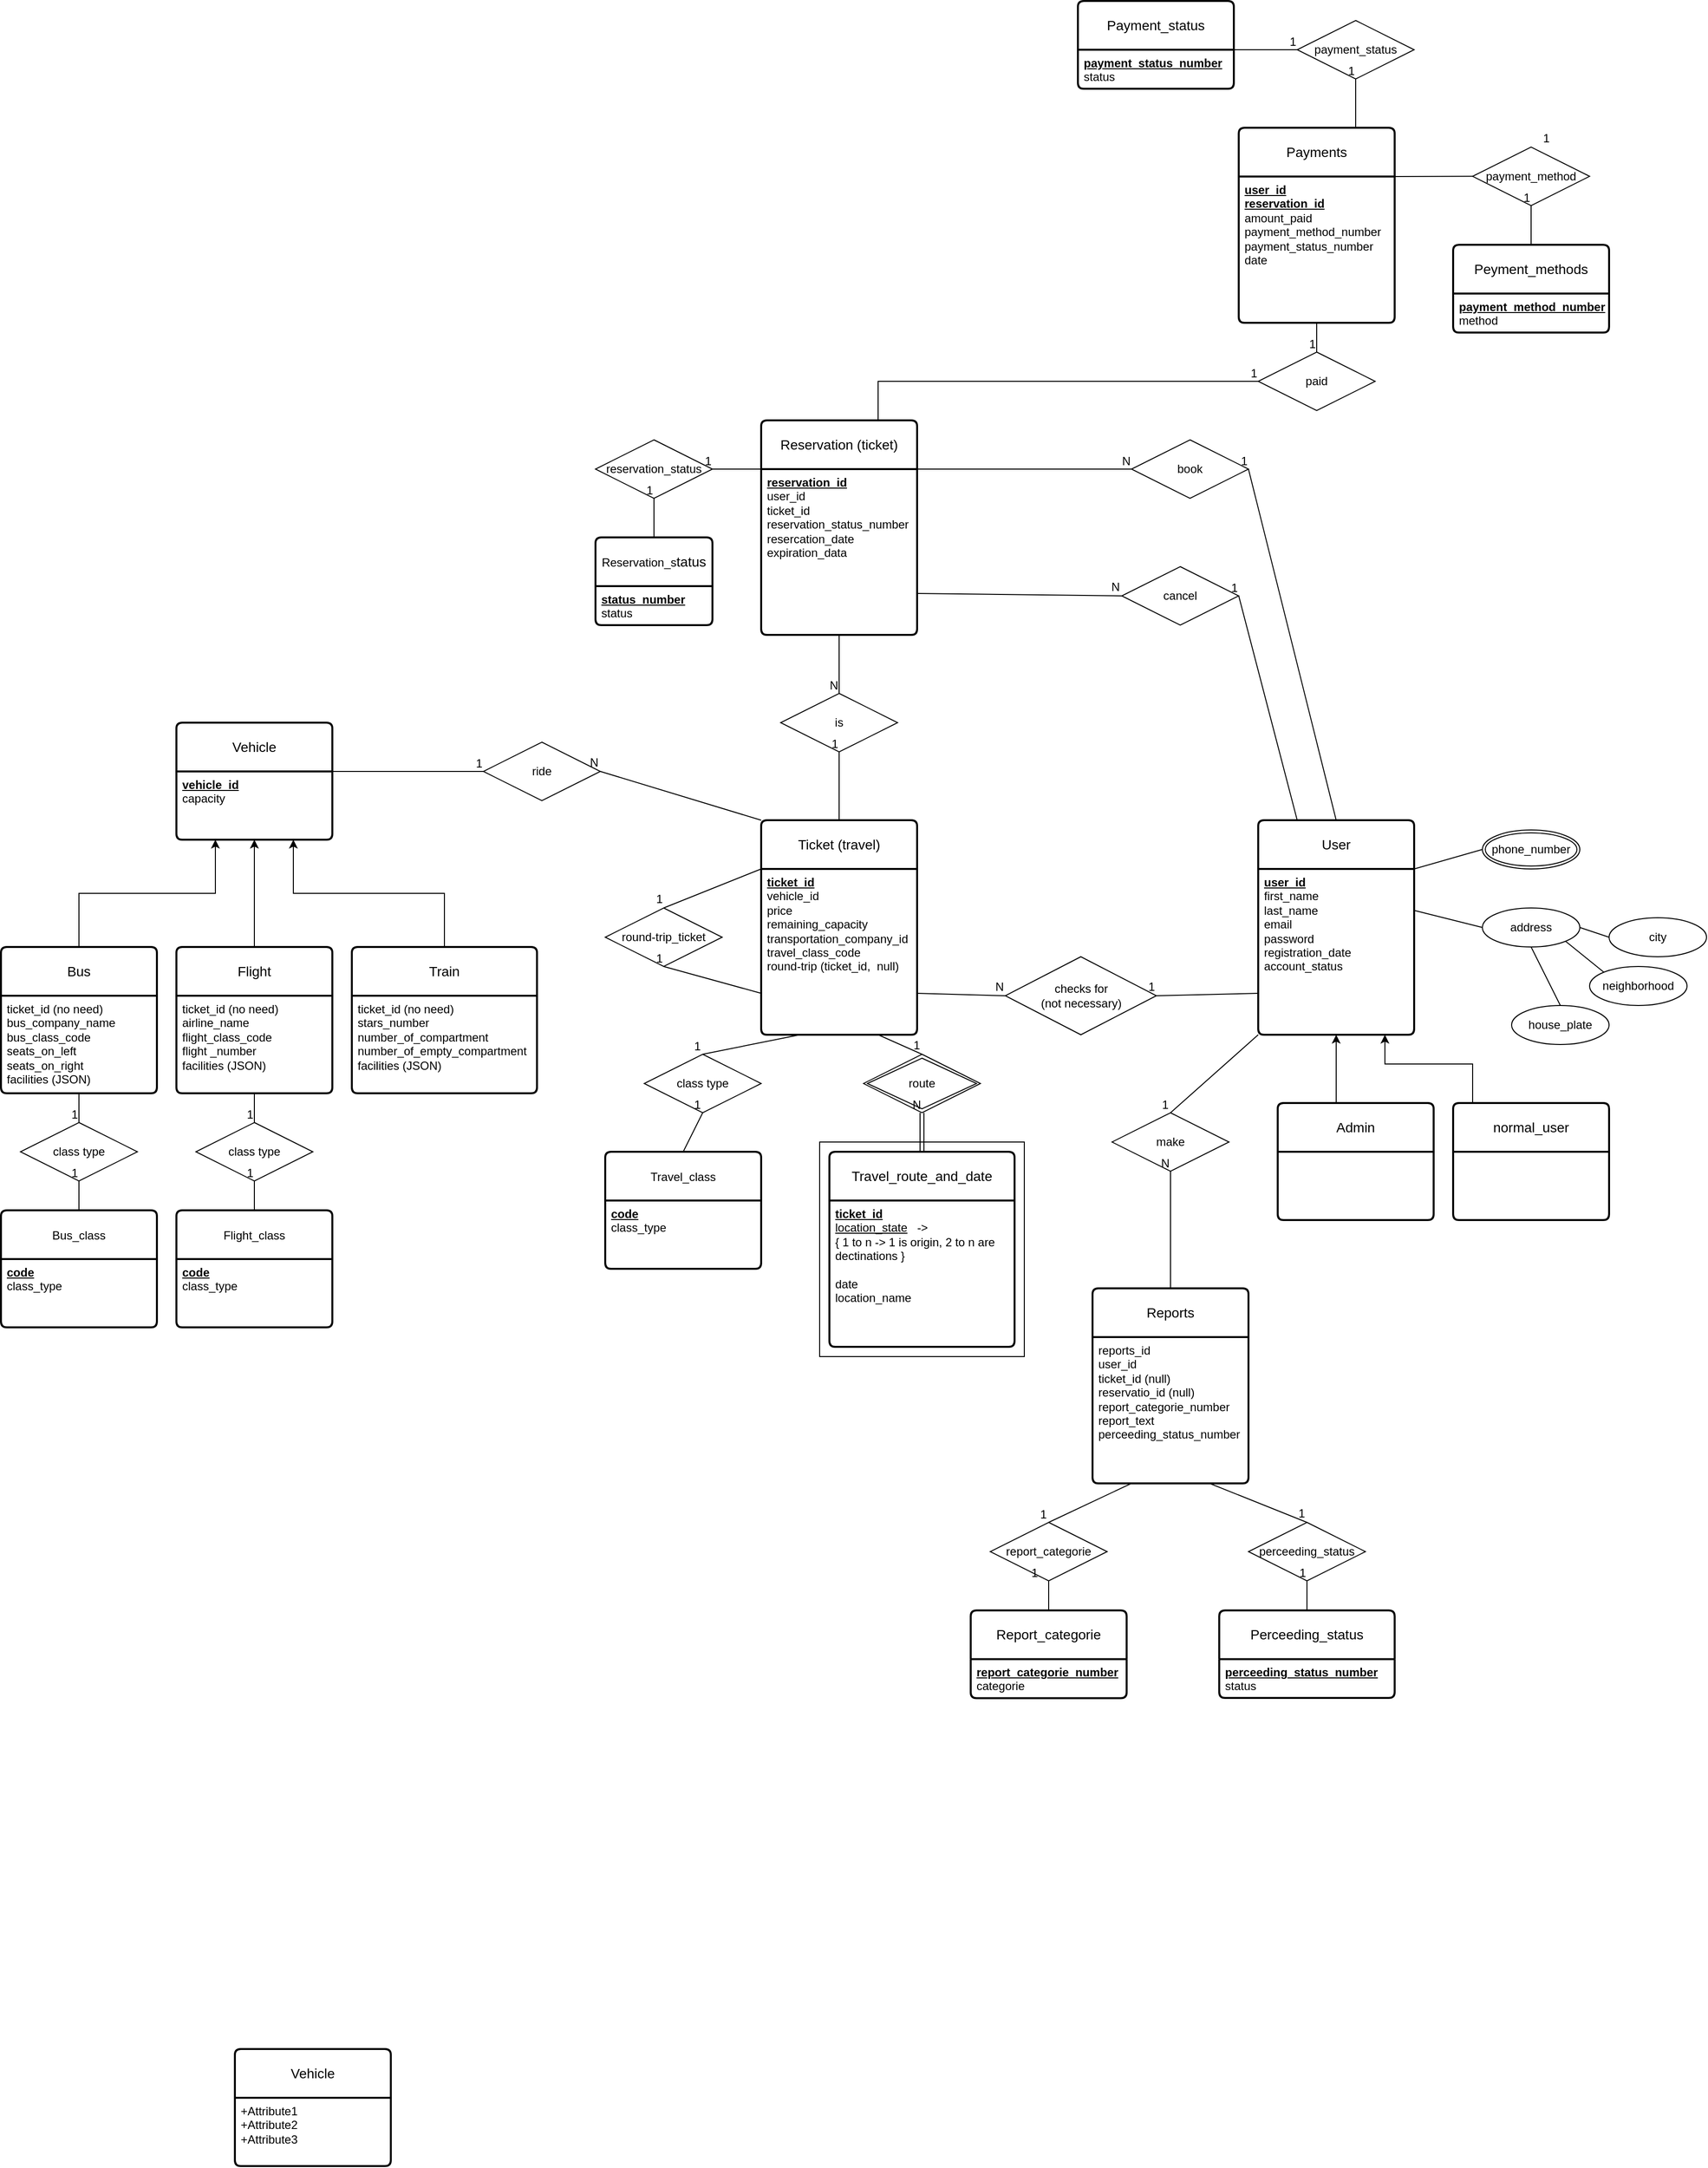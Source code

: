 <mxfile version="26.0.16">
  <diagram name="Page-1" id="peyEibmuPBrEOqCLHU_J">
    <mxGraphModel dx="1945" dy="2955" grid="1" gridSize="10" guides="1" tooltips="1" connect="1" arrows="1" fold="1" page="1" pageScale="1" pageWidth="850" pageHeight="1100" math="0" shadow="0">
      <root>
        <mxCell id="0" />
        <mxCell id="1" parent="0" />
        <mxCell id="Ko-V__wU-UTkMVfYC2i_-33" value="" style="rounded=0;whiteSpace=wrap;html=1;" parent="1" vertex="1">
          <mxGeometry x="770" y="-310" width="210" height="220" as="geometry" />
        </mxCell>
        <mxCell id="Ko-V__wU-UTkMVfYC2i_-1" value="User" style="swimlane;childLayout=stackLayout;horizontal=1;startSize=50;horizontalStack=0;rounded=1;fontSize=14;fontStyle=0;strokeWidth=2;resizeParent=0;resizeLast=1;shadow=0;dashed=0;align=center;arcSize=4;whiteSpace=wrap;html=1;" parent="1" vertex="1">
          <mxGeometry x="1220" y="-640" width="160" height="220" as="geometry" />
        </mxCell>
        <mxCell id="Ko-V__wU-UTkMVfYC2i_-2" value="&lt;u&gt;&lt;b&gt;user_id&lt;/b&gt;&lt;/u&gt;&lt;div&gt;first_name&amp;nbsp;&lt;/div&gt;&lt;div&gt;last_name&amp;nbsp;&lt;/div&gt;&lt;div&gt;email&lt;/div&gt;&lt;div&gt;password&lt;/div&gt;&lt;div&gt;registration_date&lt;/div&gt;&lt;div&gt;account_status&lt;/div&gt;" style="align=left;strokeColor=none;fillColor=none;spacingLeft=4;spacingRight=4;fontSize=12;verticalAlign=top;resizable=0;rotatable=0;part=1;html=1;whiteSpace=wrap;" parent="Ko-V__wU-UTkMVfYC2i_-1" vertex="1">
          <mxGeometry y="50" width="160" height="170" as="geometry" />
        </mxCell>
        <mxCell id="Ko-V__wU-UTkMVfYC2i_-3" value="Ticket (travel)" style="swimlane;childLayout=stackLayout;horizontal=1;startSize=50;horizontalStack=0;rounded=1;fontSize=14;fontStyle=0;strokeWidth=2;resizeParent=0;resizeLast=1;shadow=0;dashed=0;align=center;arcSize=4;whiteSpace=wrap;html=1;" parent="1" vertex="1">
          <mxGeometry x="710" y="-640" width="160" height="220" as="geometry" />
        </mxCell>
        <mxCell id="Ko-V__wU-UTkMVfYC2i_-4" value="&lt;b&gt;&lt;u&gt;ticket_id&lt;/u&gt;&lt;/b&gt;&lt;div&gt;vehicle_id&lt;/div&gt;&lt;div&gt;price&lt;/div&gt;&lt;div&gt;remaining_capacity&lt;/div&gt;&lt;div&gt;transportation_company_id&lt;/div&gt;&lt;div&gt;travel_class_code&lt;/div&gt;&lt;div&gt;round-trip (ticket_id,&amp;nbsp; null)&lt;/div&gt;" style="align=left;strokeColor=none;fillColor=none;spacingLeft=4;spacingRight=4;fontSize=12;verticalAlign=top;resizable=0;rotatable=0;part=1;html=1;whiteSpace=wrap;" parent="Ko-V__wU-UTkMVfYC2i_-3" vertex="1">
          <mxGeometry y="50" width="160" height="170" as="geometry" />
        </mxCell>
        <mxCell id="Ko-V__wU-UTkMVfYC2i_-5" value="Travel_route_and_date" style="swimlane;childLayout=stackLayout;horizontal=1;startSize=50;horizontalStack=0;rounded=1;fontSize=14;fontStyle=0;strokeWidth=2;resizeParent=0;resizeLast=1;shadow=0;dashed=0;align=center;arcSize=4;whiteSpace=wrap;html=1;" parent="1" vertex="1">
          <mxGeometry x="780" y="-300" width="190" height="200" as="geometry" />
        </mxCell>
        <mxCell id="Ko-V__wU-UTkMVfYC2i_-6" value="&lt;div&gt;&lt;b&gt;&lt;u&gt;ticket_id&lt;/u&gt;&lt;/b&gt;&lt;/div&gt;&lt;div&gt;&lt;u style=&quot;&quot;&gt;location_state&lt;/u&gt;&amp;nbsp; &amp;nbsp;-&amp;gt;&lt;/div&gt;&lt;div&gt;{ 1 to n -&amp;gt; 1 is origin, 2 to n are dectinations }&lt;/div&gt;&lt;div&gt;&lt;br&gt;&lt;/div&gt;&lt;div&gt;date&lt;/div&gt;location_name" style="align=left;strokeColor=none;fillColor=none;spacingLeft=4;spacingRight=4;fontSize=12;verticalAlign=top;resizable=0;rotatable=0;part=1;html=1;whiteSpace=wrap;" parent="Ko-V__wU-UTkMVfYC2i_-5" vertex="1">
          <mxGeometry y="50" width="190" height="150" as="geometry" />
        </mxCell>
        <mxCell id="Ko-V__wU-UTkMVfYC2i_-9" value="&lt;span style=&quot;font-size: 12px; text-align: left;&quot;&gt;Travel_class&lt;/span&gt;" style="swimlane;childLayout=stackLayout;horizontal=1;startSize=50;horizontalStack=0;rounded=1;fontSize=14;fontStyle=0;strokeWidth=2;resizeParent=0;resizeLast=1;shadow=0;dashed=0;align=center;arcSize=4;whiteSpace=wrap;html=1;" parent="1" vertex="1">
          <mxGeometry x="550" y="-300" width="160" height="120" as="geometry" />
        </mxCell>
        <mxCell id="Ko-V__wU-UTkMVfYC2i_-10" value="&lt;b&gt;&lt;u&gt;code&lt;/u&gt;&lt;/b&gt;&lt;div&gt;class_type&lt;/div&gt;" style="align=left;strokeColor=none;fillColor=none;spacingLeft=4;spacingRight=4;fontSize=12;verticalAlign=top;resizable=0;rotatable=0;part=1;html=1;whiteSpace=wrap;" parent="Ko-V__wU-UTkMVfYC2i_-9" vertex="1">
          <mxGeometry y="50" width="160" height="70" as="geometry" />
        </mxCell>
        <mxCell id="Ko-V__wU-UTkMVfYC2i_-11" value="route" style="shape=rhombus;double=1;perimeter=rhombusPerimeter;whiteSpace=wrap;html=1;align=center;" parent="1" vertex="1">
          <mxGeometry x="815" y="-400" width="120" height="60" as="geometry" />
        </mxCell>
        <mxCell id="Ko-V__wU-UTkMVfYC2i_-16" value="round-trip_ticket" style="shape=rhombus;perimeter=rhombusPerimeter;whiteSpace=wrap;html=1;align=center;" parent="1" vertex="1">
          <mxGeometry x="550" y="-550" width="120" height="60" as="geometry" />
        </mxCell>
        <mxCell id="Ko-V__wU-UTkMVfYC2i_-17" value="" style="endArrow=none;html=1;rounded=0;entryX=0.5;entryY=1;entryDx=0;entryDy=0;exitX=0;exitY=0.75;exitDx=0;exitDy=0;" parent="1" edge="1" target="Ko-V__wU-UTkMVfYC2i_-16" source="Ko-V__wU-UTkMVfYC2i_-4">
          <mxGeometry relative="1" as="geometry">
            <mxPoint x="680" y="-440" as="sourcePoint" />
            <mxPoint x="609" y="-460" as="targetPoint" />
          </mxGeometry>
        </mxCell>
        <mxCell id="Ko-V__wU-UTkMVfYC2i_-18" value="1" style="resizable=0;html=1;whiteSpace=wrap;align=right;verticalAlign=bottom;" parent="Ko-V__wU-UTkMVfYC2i_-17" connectable="0" vertex="1">
          <mxGeometry x="1" relative="1" as="geometry" />
        </mxCell>
        <mxCell id="Ko-V__wU-UTkMVfYC2i_-19" value="" style="endArrow=none;html=1;rounded=0;entryX=0.5;entryY=0;entryDx=0;entryDy=0;exitX=0;exitY=0;exitDx=0;exitDy=0;" parent="1" source="Ko-V__wU-UTkMVfYC2i_-4" target="Ko-V__wU-UTkMVfYC2i_-16" edge="1">
          <mxGeometry relative="1" as="geometry">
            <mxPoint x="690" y="-550" as="sourcePoint" />
            <mxPoint x="890" y="-350" as="targetPoint" />
          </mxGeometry>
        </mxCell>
        <mxCell id="Ko-V__wU-UTkMVfYC2i_-20" value="1" style="resizable=0;html=1;whiteSpace=wrap;align=right;verticalAlign=bottom;" parent="Ko-V__wU-UTkMVfYC2i_-19" connectable="0" vertex="1">
          <mxGeometry x="1" relative="1" as="geometry" />
        </mxCell>
        <mxCell id="Ko-V__wU-UTkMVfYC2i_-21" value="class type" style="shape=rhombus;perimeter=rhombusPerimeter;whiteSpace=wrap;html=1;align=center;" parent="1" vertex="1">
          <mxGeometry x="590" y="-400" width="120" height="60" as="geometry" />
        </mxCell>
        <mxCell id="Ko-V__wU-UTkMVfYC2i_-22" value="" style="endArrow=none;html=1;rounded=0;entryX=0.5;entryY=0;entryDx=0;entryDy=0;exitX=0.25;exitY=1;exitDx=0;exitDy=0;" parent="1" source="Ko-V__wU-UTkMVfYC2i_-4" target="Ko-V__wU-UTkMVfYC2i_-21" edge="1">
          <mxGeometry relative="1" as="geometry">
            <mxPoint x="730" y="-350" as="sourcePoint" />
            <mxPoint x="890" y="-350" as="targetPoint" />
          </mxGeometry>
        </mxCell>
        <mxCell id="Ko-V__wU-UTkMVfYC2i_-23" value="1" style="resizable=0;html=1;whiteSpace=wrap;align=right;verticalAlign=bottom;" parent="Ko-V__wU-UTkMVfYC2i_-22" connectable="0" vertex="1">
          <mxGeometry x="1" relative="1" as="geometry" />
        </mxCell>
        <mxCell id="Ko-V__wU-UTkMVfYC2i_-24" value="" style="endArrow=none;html=1;rounded=0;exitX=0.5;exitY=0;exitDx=0;exitDy=0;entryX=0.5;entryY=1;entryDx=0;entryDy=0;" parent="1" source="Ko-V__wU-UTkMVfYC2i_-9" target="Ko-V__wU-UTkMVfYC2i_-21" edge="1">
          <mxGeometry relative="1" as="geometry">
            <mxPoint x="730" y="-350" as="sourcePoint" />
            <mxPoint x="890" y="-350" as="targetPoint" />
          </mxGeometry>
        </mxCell>
        <mxCell id="Ko-V__wU-UTkMVfYC2i_-25" value="1" style="resizable=0;html=1;whiteSpace=wrap;align=right;verticalAlign=bottom;" parent="Ko-V__wU-UTkMVfYC2i_-24" connectable="0" vertex="1">
          <mxGeometry x="1" relative="1" as="geometry" />
        </mxCell>
        <mxCell id="Ko-V__wU-UTkMVfYC2i_-26" value="" style="endArrow=none;html=1;rounded=0;entryX=0.5;entryY=0;entryDx=0;entryDy=0;exitX=0.75;exitY=1;exitDx=0;exitDy=0;" parent="1" source="Ko-V__wU-UTkMVfYC2i_-4" target="Ko-V__wU-UTkMVfYC2i_-11" edge="1">
          <mxGeometry relative="1" as="geometry">
            <mxPoint x="730" y="-350" as="sourcePoint" />
            <mxPoint x="890" y="-350" as="targetPoint" />
          </mxGeometry>
        </mxCell>
        <mxCell id="Ko-V__wU-UTkMVfYC2i_-27" value="1" style="resizable=0;html=1;whiteSpace=wrap;align=right;verticalAlign=bottom;" parent="Ko-V__wU-UTkMVfYC2i_-26" connectable="0" vertex="1">
          <mxGeometry x="1" relative="1" as="geometry" />
        </mxCell>
        <mxCell id="Ko-V__wU-UTkMVfYC2i_-30" value="" style="shape=link;html=1;rounded=0;exitX=0.5;exitY=0;exitDx=0;exitDy=0;entryX=0.5;entryY=1;entryDx=0;entryDy=0;" parent="1" source="Ko-V__wU-UTkMVfYC2i_-5" target="Ko-V__wU-UTkMVfYC2i_-11" edge="1">
          <mxGeometry relative="1" as="geometry">
            <mxPoint x="950" y="-350" as="sourcePoint" />
            <mxPoint x="1110" y="-350" as="targetPoint" />
          </mxGeometry>
        </mxCell>
        <mxCell id="Ko-V__wU-UTkMVfYC2i_-31" value="N" style="resizable=0;html=1;whiteSpace=wrap;align=right;verticalAlign=bottom;" parent="Ko-V__wU-UTkMVfYC2i_-30" connectable="0" vertex="1">
          <mxGeometry x="1" relative="1" as="geometry" />
        </mxCell>
        <mxCell id="Ko-V__wU-UTkMVfYC2i_-35" value="Reservation (ticket)" style="swimlane;childLayout=stackLayout;horizontal=1;startSize=50;horizontalStack=0;rounded=1;fontSize=14;fontStyle=0;strokeWidth=2;resizeParent=0;resizeLast=1;shadow=0;dashed=0;align=center;arcSize=4;whiteSpace=wrap;html=1;" parent="1" vertex="1">
          <mxGeometry x="710" y="-1050" width="160" height="220" as="geometry" />
        </mxCell>
        <mxCell id="Ko-V__wU-UTkMVfYC2i_-36" value="&lt;div&gt;&lt;u&gt;&lt;b&gt;reservation_id&lt;/b&gt;&lt;/u&gt;&lt;/div&gt;user_id&lt;div&gt;ticket_id&lt;/div&gt;&lt;div&gt;reservation_status_number&lt;/div&gt;&lt;div&gt;resercation_date&lt;/div&gt;&lt;div&gt;expiration_data&lt;/div&gt;" style="align=left;strokeColor=none;fillColor=none;spacingLeft=4;spacingRight=4;fontSize=12;verticalAlign=top;resizable=0;rotatable=0;part=1;html=1;whiteSpace=wrap;" parent="Ko-V__wU-UTkMVfYC2i_-35" vertex="1">
          <mxGeometry y="50" width="160" height="170" as="geometry" />
        </mxCell>
        <mxCell id="Ko-V__wU-UTkMVfYC2i_-37" value="reservation_status" style="shape=rhombus;perimeter=rhombusPerimeter;whiteSpace=wrap;html=1;align=center;" parent="1" vertex="1">
          <mxGeometry x="540" y="-1030.0" width="120" height="60" as="geometry" />
        </mxCell>
        <mxCell id="Ko-V__wU-UTkMVfYC2i_-38" value="&lt;span style=&quot;font-size: 12px;&quot;&gt;Reservation_s&lt;/span&gt;tatus" style="swimlane;childLayout=stackLayout;horizontal=1;startSize=50;horizontalStack=0;rounded=1;fontSize=14;fontStyle=0;strokeWidth=2;resizeParent=0;resizeLast=1;shadow=0;dashed=0;align=center;arcSize=4;whiteSpace=wrap;html=1;" parent="1" vertex="1">
          <mxGeometry x="540" y="-930" width="120" height="90" as="geometry" />
        </mxCell>
        <mxCell id="Ko-V__wU-UTkMVfYC2i_-39" value="&lt;b&gt;&lt;u&gt;status_number&lt;/u&gt;&lt;/b&gt;&lt;div&gt;status&lt;/div&gt;" style="align=left;strokeColor=none;fillColor=none;spacingLeft=4;spacingRight=4;fontSize=12;verticalAlign=top;resizable=0;rotatable=0;part=1;html=1;whiteSpace=wrap;" parent="Ko-V__wU-UTkMVfYC2i_-38" vertex="1">
          <mxGeometry y="50" width="120" height="40" as="geometry" />
        </mxCell>
        <mxCell id="Ko-V__wU-UTkMVfYC2i_-40" value="" style="endArrow=none;html=1;rounded=0;exitX=0.5;exitY=0;exitDx=0;exitDy=0;entryX=0.5;entryY=1;entryDx=0;entryDy=0;" parent="1" source="Ko-V__wU-UTkMVfYC2i_-38" target="Ko-V__wU-UTkMVfYC2i_-37" edge="1">
          <mxGeometry relative="1" as="geometry">
            <mxPoint x="560" y="-951.18" as="sourcePoint" />
            <mxPoint x="720" y="-951.18" as="targetPoint" />
          </mxGeometry>
        </mxCell>
        <mxCell id="Ko-V__wU-UTkMVfYC2i_-41" value="1" style="resizable=0;html=1;whiteSpace=wrap;align=right;verticalAlign=bottom;" parent="Ko-V__wU-UTkMVfYC2i_-40" connectable="0" vertex="1">
          <mxGeometry x="1" relative="1" as="geometry" />
        </mxCell>
        <mxCell id="Ko-V__wU-UTkMVfYC2i_-44" value="" style="endArrow=none;html=1;rounded=0;entryX=1;entryY=0.5;entryDx=0;entryDy=0;exitX=0;exitY=0;exitDx=0;exitDy=0;" parent="1" source="Ko-V__wU-UTkMVfYC2i_-36" target="Ko-V__wU-UTkMVfYC2i_-37" edge="1">
          <mxGeometry relative="1" as="geometry">
            <mxPoint x="680" y="-980" as="sourcePoint" />
            <mxPoint x="670" y="-960" as="targetPoint" />
          </mxGeometry>
        </mxCell>
        <mxCell id="Ko-V__wU-UTkMVfYC2i_-45" value="1" style="resizable=0;html=1;whiteSpace=wrap;align=right;verticalAlign=bottom;" parent="Ko-V__wU-UTkMVfYC2i_-44" connectable="0" vertex="1">
          <mxGeometry x="1" relative="1" as="geometry" />
        </mxCell>
        <mxCell id="Ko-V__wU-UTkMVfYC2i_-46" value="Payments" style="swimlane;childLayout=stackLayout;horizontal=1;startSize=50;horizontalStack=0;rounded=1;fontSize=14;fontStyle=0;strokeWidth=2;resizeParent=0;resizeLast=1;shadow=0;dashed=0;align=center;arcSize=4;whiteSpace=wrap;html=1;" parent="1" vertex="1">
          <mxGeometry x="1200" y="-1350" width="160" height="200" as="geometry" />
        </mxCell>
        <mxCell id="Ko-V__wU-UTkMVfYC2i_-47" value="&lt;b&gt;&lt;u&gt;user_id&lt;/u&gt;&lt;/b&gt;&lt;div&gt;&lt;b&gt;&lt;u&gt;reservation_id&lt;/u&gt;&lt;/b&gt;&lt;/div&gt;&lt;div&gt;amount_paid&lt;/div&gt;&lt;div&gt;payment_method_number&lt;/div&gt;&lt;div&gt;payment_status_number&lt;/div&gt;&lt;div&gt;date&lt;/div&gt;" style="align=left;strokeColor=none;fillColor=none;spacingLeft=4;spacingRight=4;fontSize=12;verticalAlign=top;resizable=0;rotatable=0;part=1;html=1;whiteSpace=wrap;" parent="Ko-V__wU-UTkMVfYC2i_-46" vertex="1">
          <mxGeometry y="50" width="160" height="150" as="geometry" />
        </mxCell>
        <mxCell id="Ko-V__wU-UTkMVfYC2i_-50" value="payment_method" style="shape=rhombus;perimeter=rhombusPerimeter;whiteSpace=wrap;html=1;align=center;" parent="1" vertex="1">
          <mxGeometry x="1440" y="-1330.22" width="120" height="60" as="geometry" />
        </mxCell>
        <mxCell id="Ko-V__wU-UTkMVfYC2i_-51" value="Peyment_methods" style="swimlane;childLayout=stackLayout;horizontal=1;startSize=50;horizontalStack=0;rounded=1;fontSize=14;fontStyle=0;strokeWidth=2;resizeParent=0;resizeLast=1;shadow=0;dashed=0;align=center;arcSize=4;whiteSpace=wrap;html=1;" parent="1" vertex="1">
          <mxGeometry x="1420" y="-1230" width="160" height="90" as="geometry" />
        </mxCell>
        <mxCell id="Ko-V__wU-UTkMVfYC2i_-52" value="&lt;div&gt;&lt;b&gt;&lt;u&gt;payment_method_number&lt;/u&gt;&lt;/b&gt;&lt;/div&gt;&lt;div&gt;method&lt;/div&gt;" style="align=left;strokeColor=none;fillColor=none;spacingLeft=4;spacingRight=4;fontSize=12;verticalAlign=top;resizable=0;rotatable=0;part=1;html=1;whiteSpace=wrap;" parent="Ko-V__wU-UTkMVfYC2i_-51" vertex="1">
          <mxGeometry y="50" width="160" height="40" as="geometry" />
        </mxCell>
        <mxCell id="Ko-V__wU-UTkMVfYC2i_-53" value="" style="endArrow=none;html=1;rounded=0;exitX=0.5;exitY=0;exitDx=0;exitDy=0;entryX=0.5;entryY=1;entryDx=0;entryDy=0;" parent="1" source="Ko-V__wU-UTkMVfYC2i_-51" target="Ko-V__wU-UTkMVfYC2i_-50" edge="1">
          <mxGeometry relative="1" as="geometry">
            <mxPoint x="1480" y="-1251.18" as="sourcePoint" />
            <mxPoint x="1640" y="-1251.18" as="targetPoint" />
          </mxGeometry>
        </mxCell>
        <mxCell id="Ko-V__wU-UTkMVfYC2i_-54" value="1" style="resizable=0;html=1;whiteSpace=wrap;align=right;verticalAlign=bottom;" parent="Ko-V__wU-UTkMVfYC2i_-53" connectable="0" vertex="1">
          <mxGeometry x="1" relative="1" as="geometry" />
        </mxCell>
        <mxCell id="Ko-V__wU-UTkMVfYC2i_-55" value="1" style="resizable=0;html=1;whiteSpace=wrap;align=right;verticalAlign=bottom;" parent="1" connectable="0" vertex="1">
          <mxGeometry x="1520.056" y="-1330.224" as="geometry" />
        </mxCell>
        <mxCell id="Ko-V__wU-UTkMVfYC2i_-56" value="" style="endArrow=none;html=1;rounded=0;entryX=0;entryY=0.5;entryDx=0;entryDy=0;exitX=1;exitY=0;exitDx=0;exitDy=0;" parent="1" source="Ko-V__wU-UTkMVfYC2i_-47" target="Ko-V__wU-UTkMVfYC2i_-50" edge="1">
          <mxGeometry relative="1" as="geometry">
            <mxPoint x="860" y="-1100" as="sourcePoint" />
            <mxPoint x="1020" y="-1100" as="targetPoint" />
          </mxGeometry>
        </mxCell>
        <mxCell id="Ko-V__wU-UTkMVfYC2i_-66" value="payment_status" style="shape=rhombus;perimeter=rhombusPerimeter;whiteSpace=wrap;html=1;align=center;" parent="1" vertex="1">
          <mxGeometry x="1260" y="-1460" width="120" height="60" as="geometry" />
        </mxCell>
        <mxCell id="Ko-V__wU-UTkMVfYC2i_-67" value="Payment_status" style="swimlane;childLayout=stackLayout;horizontal=1;startSize=50;horizontalStack=0;rounded=1;fontSize=14;fontStyle=0;strokeWidth=2;resizeParent=0;resizeLast=1;shadow=0;dashed=0;align=center;arcSize=4;whiteSpace=wrap;html=1;" parent="1" vertex="1">
          <mxGeometry x="1035" y="-1480" width="160" height="90" as="geometry" />
        </mxCell>
        <mxCell id="Ko-V__wU-UTkMVfYC2i_-68" value="&lt;div&gt;&lt;b&gt;&lt;u&gt;payment_status_number&lt;/u&gt;&lt;/b&gt;&lt;/div&gt;&lt;div&gt;status&lt;/div&gt;" style="align=left;strokeColor=none;fillColor=none;spacingLeft=4;spacingRight=4;fontSize=12;verticalAlign=top;resizable=0;rotatable=0;part=1;html=1;whiteSpace=wrap;" parent="Ko-V__wU-UTkMVfYC2i_-67" vertex="1">
          <mxGeometry y="50" width="160" height="40" as="geometry" />
        </mxCell>
        <mxCell id="Ko-V__wU-UTkMVfYC2i_-69" value="" style="endArrow=none;html=1;rounded=0;exitX=1;exitY=0;exitDx=0;exitDy=0;entryX=0;entryY=0.5;entryDx=0;entryDy=0;" parent="1" source="Ko-V__wU-UTkMVfYC2i_-68" target="Ko-V__wU-UTkMVfYC2i_-66" edge="1">
          <mxGeometry relative="1" as="geometry">
            <mxPoint x="1230" y="-1370.96" as="sourcePoint" />
            <mxPoint x="1390" y="-1370.96" as="targetPoint" />
          </mxGeometry>
        </mxCell>
        <mxCell id="Ko-V__wU-UTkMVfYC2i_-70" value="1" style="resizable=0;html=1;whiteSpace=wrap;align=right;verticalAlign=bottom;" parent="Ko-V__wU-UTkMVfYC2i_-69" connectable="0" vertex="1">
          <mxGeometry x="1" relative="1" as="geometry" />
        </mxCell>
        <mxCell id="Ko-V__wU-UTkMVfYC2i_-72" value="" style="endArrow=none;html=1;rounded=0;entryX=0.5;entryY=1;entryDx=0;entryDy=0;exitX=0.75;exitY=0;exitDx=0;exitDy=0;" parent="1" source="Ko-V__wU-UTkMVfYC2i_-46" target="Ko-V__wU-UTkMVfYC2i_-66" edge="1">
          <mxGeometry relative="1" as="geometry">
            <mxPoint x="1310" y="-1370" as="sourcePoint" />
            <mxPoint x="1020" y="-1100" as="targetPoint" />
          </mxGeometry>
        </mxCell>
        <mxCell id="Ko-V__wU-UTkMVfYC2i_-73" value="1" style="resizable=0;html=1;whiteSpace=wrap;align=right;verticalAlign=bottom;" parent="Ko-V__wU-UTkMVfYC2i_-72" connectable="0" vertex="1">
          <mxGeometry x="1" relative="1" as="geometry" />
        </mxCell>
        <mxCell id="Ko-V__wU-UTkMVfYC2i_-74" value="Reports" style="swimlane;childLayout=stackLayout;horizontal=1;startSize=50;horizontalStack=0;rounded=1;fontSize=14;fontStyle=0;strokeWidth=2;resizeParent=0;resizeLast=1;shadow=0;dashed=0;align=center;arcSize=4;whiteSpace=wrap;html=1;" parent="1" vertex="1">
          <mxGeometry x="1050" y="-160" width="160" height="200" as="geometry" />
        </mxCell>
        <mxCell id="Ko-V__wU-UTkMVfYC2i_-75" value="reports_id&lt;div&gt;user_id&lt;/div&gt;&lt;div&gt;ticket_id (null)&lt;/div&gt;&lt;div&gt;reservatio_id (null)&lt;/div&gt;&lt;div&gt;report_categorie_number&lt;/div&gt;&lt;div&gt;report_text&amp;nbsp;&lt;/div&gt;&lt;div&gt;perceeding_status_number&lt;/div&gt;" style="align=left;strokeColor=none;fillColor=none;spacingLeft=4;spacingRight=4;fontSize=12;verticalAlign=top;resizable=0;rotatable=0;part=1;html=1;whiteSpace=wrap;" parent="Ko-V__wU-UTkMVfYC2i_-74" vertex="1">
          <mxGeometry y="50" width="160" height="150" as="geometry" />
        </mxCell>
        <mxCell id="Ko-V__wU-UTkMVfYC2i_-76" value="report_categorie" style="shape=rhombus;perimeter=rhombusPerimeter;whiteSpace=wrap;html=1;align=center;" parent="1" vertex="1">
          <mxGeometry x="945" y="80" width="120" height="60" as="geometry" />
        </mxCell>
        <mxCell id="Ko-V__wU-UTkMVfYC2i_-77" value="&lt;font&gt;Report_categorie&lt;/font&gt;" style="swimlane;childLayout=stackLayout;horizontal=1;startSize=50;horizontalStack=0;rounded=1;fontSize=14;fontStyle=0;strokeWidth=2;resizeParent=0;resizeLast=1;shadow=0;dashed=0;align=center;arcSize=4;whiteSpace=wrap;html=1;" parent="1" vertex="1">
          <mxGeometry x="925" y="170.24" width="160" height="90" as="geometry" />
        </mxCell>
        <mxCell id="Ko-V__wU-UTkMVfYC2i_-78" value="&lt;div&gt;&lt;b&gt;&lt;u&gt;report_categorie_number&lt;/u&gt;&lt;/b&gt;&lt;/div&gt;&lt;div&gt;categorie&lt;/div&gt;" style="align=left;strokeColor=none;fillColor=none;spacingLeft=4;spacingRight=4;fontSize=12;verticalAlign=top;resizable=0;rotatable=0;part=1;html=1;whiteSpace=wrap;" parent="Ko-V__wU-UTkMVfYC2i_-77" vertex="1">
          <mxGeometry y="50" width="160" height="40" as="geometry" />
        </mxCell>
        <mxCell id="Ko-V__wU-UTkMVfYC2i_-79" value="" style="endArrow=none;html=1;rounded=0;exitX=0.5;exitY=0;exitDx=0;exitDy=0;entryX=0.5;entryY=1;entryDx=0;entryDy=0;" parent="1" source="Ko-V__wU-UTkMVfYC2i_-77" target="Ko-V__wU-UTkMVfYC2i_-76" edge="1">
          <mxGeometry relative="1" as="geometry">
            <mxPoint x="1030" y="159.04" as="sourcePoint" />
            <mxPoint x="1190" y="159.04" as="targetPoint" />
          </mxGeometry>
        </mxCell>
        <mxCell id="Ko-V__wU-UTkMVfYC2i_-80" value="1" style="resizable=0;html=1;whiteSpace=wrap;align=right;verticalAlign=bottom;" parent="Ko-V__wU-UTkMVfYC2i_-79" connectable="0" vertex="1">
          <mxGeometry x="1" relative="1" as="geometry">
            <mxPoint x="-10" as="offset" />
          </mxGeometry>
        </mxCell>
        <mxCell id="Ko-V__wU-UTkMVfYC2i_-82" value="" style="endArrow=none;html=1;rounded=0;entryX=0.5;entryY=0;entryDx=0;entryDy=0;exitX=0.25;exitY=1;exitDx=0;exitDy=0;" parent="1" source="Ko-V__wU-UTkMVfYC2i_-75" target="Ko-V__wU-UTkMVfYC2i_-76" edge="1">
          <mxGeometry relative="1" as="geometry">
            <mxPoint x="1000" y="-40" as="sourcePoint" />
            <mxPoint x="1160" y="-40" as="targetPoint" />
          </mxGeometry>
        </mxCell>
        <mxCell id="Ko-V__wU-UTkMVfYC2i_-83" value="1" style="resizable=0;html=1;whiteSpace=wrap;align=right;verticalAlign=bottom;" parent="Ko-V__wU-UTkMVfYC2i_-82" connectable="0" vertex="1">
          <mxGeometry x="1" relative="1" as="geometry" />
        </mxCell>
        <mxCell id="Ko-V__wU-UTkMVfYC2i_-98" value="&lt;span style=&quot;text-align: left;&quot;&gt;perceeding_status&lt;/span&gt;" style="shape=rhombus;perimeter=rhombusPerimeter;whiteSpace=wrap;html=1;align=center;" parent="1" vertex="1">
          <mxGeometry x="1210" y="80" width="120" height="60" as="geometry" />
        </mxCell>
        <mxCell id="Ko-V__wU-UTkMVfYC2i_-99" value="&lt;span style=&quot;text-align: left;&quot;&gt;&lt;font&gt;Perceeding_status&lt;/font&gt;&lt;/span&gt;" style="swimlane;childLayout=stackLayout;horizontal=1;startSize=50;horizontalStack=0;rounded=1;fontSize=14;fontStyle=0;strokeWidth=2;resizeParent=0;resizeLast=1;shadow=0;dashed=0;align=center;arcSize=4;whiteSpace=wrap;html=1;" parent="1" vertex="1">
          <mxGeometry x="1180" y="170.24" width="180" height="89.76" as="geometry" />
        </mxCell>
        <mxCell id="Ko-V__wU-UTkMVfYC2i_-100" value="&lt;u&gt;&lt;b&gt;perceeding_status_number&lt;/b&gt;&lt;/u&gt;&lt;div&gt;status&lt;/div&gt;" style="align=left;strokeColor=none;fillColor=none;spacingLeft=4;spacingRight=4;fontSize=12;verticalAlign=top;resizable=0;rotatable=0;part=1;html=1;whiteSpace=wrap;" parent="Ko-V__wU-UTkMVfYC2i_-99" vertex="1">
          <mxGeometry y="50" width="180" height="39.76" as="geometry" />
        </mxCell>
        <mxCell id="Ko-V__wU-UTkMVfYC2i_-101" value="" style="endArrow=none;html=1;rounded=0;entryX=0.5;entryY=0;entryDx=0;entryDy=0;exitX=0.75;exitY=1;exitDx=0;exitDy=0;" parent="1" source="Ko-V__wU-UTkMVfYC2i_-75" target="Ko-V__wU-UTkMVfYC2i_-98" edge="1">
          <mxGeometry relative="1" as="geometry">
            <mxPoint x="1010" y="80" as="sourcePoint" />
            <mxPoint x="1170" y="80" as="targetPoint" />
          </mxGeometry>
        </mxCell>
        <mxCell id="Ko-V__wU-UTkMVfYC2i_-102" value="1" style="resizable=0;html=1;whiteSpace=wrap;align=right;verticalAlign=bottom;" parent="Ko-V__wU-UTkMVfYC2i_-101" connectable="0" vertex="1">
          <mxGeometry x="1" relative="1" as="geometry" />
        </mxCell>
        <mxCell id="Ko-V__wU-UTkMVfYC2i_-103" value="" style="endArrow=none;html=1;rounded=0;entryX=0.5;entryY=1;entryDx=0;entryDy=0;exitX=0.5;exitY=0;exitDx=0;exitDy=0;" parent="1" source="Ko-V__wU-UTkMVfYC2i_-99" target="Ko-V__wU-UTkMVfYC2i_-98" edge="1">
          <mxGeometry relative="1" as="geometry">
            <mxPoint x="1220" y="150" as="sourcePoint" />
            <mxPoint x="1170" y="80" as="targetPoint" />
          </mxGeometry>
        </mxCell>
        <mxCell id="Ko-V__wU-UTkMVfYC2i_-104" value="1" style="resizable=0;html=1;whiteSpace=wrap;align=right;verticalAlign=bottom;" parent="Ko-V__wU-UTkMVfYC2i_-103" connectable="0" vertex="1">
          <mxGeometry x="1" relative="1" as="geometry" />
        </mxCell>
        <mxCell id="Ko-V__wU-UTkMVfYC2i_-106" value="Vehicle" style="swimlane;childLayout=stackLayout;horizontal=1;startSize=50;horizontalStack=0;rounded=1;fontSize=14;fontStyle=0;strokeWidth=2;resizeParent=0;resizeLast=1;shadow=0;dashed=0;align=center;arcSize=4;whiteSpace=wrap;html=1;" parent="1" vertex="1">
          <mxGeometry x="170" y="620" width="160" height="120" as="geometry" />
        </mxCell>
        <mxCell id="Ko-V__wU-UTkMVfYC2i_-107" value="+Attribute1&#xa;+Attribute2&#xa;+Attribute3" style="align=left;strokeColor=none;fillColor=none;spacingLeft=4;spacingRight=4;fontSize=12;verticalAlign=top;resizable=0;rotatable=0;part=1;html=1;whiteSpace=wrap;" parent="Ko-V__wU-UTkMVfYC2i_-106" vertex="1">
          <mxGeometry y="50" width="160" height="70" as="geometry" />
        </mxCell>
        <mxCell id="Uz8-fE1NTMncsUVwPBlf-1" value="phone_number" style="ellipse;shape=doubleEllipse;margin=3;whiteSpace=wrap;html=1;align=center;" vertex="1" parent="1">
          <mxGeometry x="1450" y="-630" width="100" height="40" as="geometry" />
        </mxCell>
        <mxCell id="Uz8-fE1NTMncsUVwPBlf-2" value="" style="endArrow=none;html=1;rounded=0;entryX=0;entryY=0.5;entryDx=0;entryDy=0;exitX=1;exitY=0;exitDx=0;exitDy=0;" edge="1" parent="1" target="Uz8-fE1NTMncsUVwPBlf-1" source="Ko-V__wU-UTkMVfYC2i_-2">
          <mxGeometry relative="1" as="geometry">
            <mxPoint x="1390" y="-585" as="sourcePoint" />
            <mxPoint x="1310" y="-320" as="targetPoint" />
          </mxGeometry>
        </mxCell>
        <mxCell id="Uz8-fE1NTMncsUVwPBlf-3" value="address" style="ellipse;whiteSpace=wrap;html=1;align=center;" vertex="1" parent="1">
          <mxGeometry x="1450" y="-550" width="100" height="40" as="geometry" />
        </mxCell>
        <mxCell id="Uz8-fE1NTMncsUVwPBlf-4" value="" style="endArrow=none;html=1;rounded=0;entryX=0.5;entryY=0;entryDx=0;entryDy=0;exitX=0.5;exitY=1;exitDx=0;exitDy=0;" edge="1" parent="1" source="Uz8-fE1NTMncsUVwPBlf-3" target="Uz8-fE1NTMncsUVwPBlf-8">
          <mxGeometry relative="1" as="geometry">
            <mxPoint x="1150" y="-320" as="sourcePoint" />
            <mxPoint x="1525" y="-450" as="targetPoint" />
          </mxGeometry>
        </mxCell>
        <mxCell id="Uz8-fE1NTMncsUVwPBlf-5" value="" style="endArrow=none;html=1;rounded=0;entryX=0;entryY=0;entryDx=0;entryDy=0;exitX=1;exitY=1;exitDx=0;exitDy=0;" edge="1" parent="1" source="Uz8-fE1NTMncsUVwPBlf-3" target="Uz8-fE1NTMncsUVwPBlf-9">
          <mxGeometry relative="1" as="geometry">
            <mxPoint x="1150" y="-320" as="sourcePoint" />
            <mxPoint x="1584.645" y="-474.142" as="targetPoint" />
          </mxGeometry>
        </mxCell>
        <mxCell id="Uz8-fE1NTMncsUVwPBlf-6" value="" style="endArrow=none;html=1;rounded=0;entryX=0;entryY=0.5;entryDx=0;entryDy=0;exitX=1;exitY=0.5;exitDx=0;exitDy=0;" edge="1" parent="1" source="Uz8-fE1NTMncsUVwPBlf-3">
          <mxGeometry relative="1" as="geometry">
            <mxPoint x="1150" y="-320" as="sourcePoint" />
            <mxPoint x="1580" y="-520" as="targetPoint" />
          </mxGeometry>
        </mxCell>
        <mxCell id="Uz8-fE1NTMncsUVwPBlf-7" value="" style="endArrow=none;html=1;rounded=0;entryX=0;entryY=0.5;entryDx=0;entryDy=0;exitX=1;exitY=0.25;exitDx=0;exitDy=0;" edge="1" parent="1" target="Uz8-fE1NTMncsUVwPBlf-3" source="Ko-V__wU-UTkMVfYC2i_-2">
          <mxGeometry relative="1" as="geometry">
            <mxPoint x="1390" y="-547" as="sourcePoint" />
            <mxPoint x="1310" y="-320" as="targetPoint" />
          </mxGeometry>
        </mxCell>
        <mxCell id="Uz8-fE1NTMncsUVwPBlf-8" value="house_plate" style="ellipse;whiteSpace=wrap;html=1;align=center;" vertex="1" parent="1">
          <mxGeometry x="1480" y="-450" width="100" height="40" as="geometry" />
        </mxCell>
        <mxCell id="Uz8-fE1NTMncsUVwPBlf-9" value="neighborhood" style="ellipse;whiteSpace=wrap;html=1;align=center;" vertex="1" parent="1">
          <mxGeometry x="1560" y="-490" width="100" height="40" as="geometry" />
        </mxCell>
        <mxCell id="Uz8-fE1NTMncsUVwPBlf-10" value="city" style="ellipse;whiteSpace=wrap;html=1;align=center;" vertex="1" parent="1">
          <mxGeometry x="1580" y="-540" width="100" height="40" as="geometry" />
        </mxCell>
        <mxCell id="Uz8-fE1NTMncsUVwPBlf-11" value="" style="edgeStyle=orthogonalEdgeStyle;rounded=0;orthogonalLoop=1;jettySize=auto;html=1;exitX=0.25;exitY=0;exitDx=0;exitDy=0;entryX=0.5;entryY=1;entryDx=0;entryDy=0;" edge="1" parent="1" source="Uz8-fE1NTMncsUVwPBlf-12" target="Ko-V__wU-UTkMVfYC2i_-2">
          <mxGeometry relative="1" as="geometry">
            <Array as="points">
              <mxPoint x="1300" y="-350" />
            </Array>
            <mxPoint x="1240" y="-420" as="targetPoint" />
            <mxPoint x="1160" y="-390" as="sourcePoint" />
          </mxGeometry>
        </mxCell>
        <mxCell id="Uz8-fE1NTMncsUVwPBlf-12" value="Admin" style="swimlane;childLayout=stackLayout;horizontal=1;startSize=50;horizontalStack=0;rounded=1;fontSize=14;fontStyle=0;strokeWidth=2;resizeParent=0;resizeLast=1;shadow=0;dashed=0;align=center;arcSize=4;whiteSpace=wrap;html=1;" vertex="1" parent="1">
          <mxGeometry x="1240" y="-350" width="160" height="120" as="geometry" />
        </mxCell>
        <mxCell id="Uz8-fE1NTMncsUVwPBlf-13" value="" style="edgeStyle=orthogonalEdgeStyle;rounded=0;orthogonalLoop=1;jettySize=auto;html=1;" edge="1" parent="1" source="Uz8-fE1NTMncsUVwPBlf-14">
          <mxGeometry relative="1" as="geometry">
            <Array as="points">
              <mxPoint x="1440" y="-390" />
              <mxPoint x="1350" y="-390" />
            </Array>
            <mxPoint x="1350" y="-420" as="targetPoint" />
          </mxGeometry>
        </mxCell>
        <mxCell id="Uz8-fE1NTMncsUVwPBlf-14" value="normal_user" style="swimlane;childLayout=stackLayout;horizontal=1;startSize=50;horizontalStack=0;rounded=1;fontSize=14;fontStyle=0;strokeWidth=2;resizeParent=0;resizeLast=1;shadow=0;dashed=0;align=center;arcSize=4;whiteSpace=wrap;html=1;" vertex="1" parent="1">
          <mxGeometry x="1420" y="-350" width="160" height="120" as="geometry" />
        </mxCell>
        <mxCell id="Uz8-fE1NTMncsUVwPBlf-15" value="checks for&lt;div&gt;(not necessary)&lt;/div&gt;" style="shape=rhombus;perimeter=rhombusPerimeter;whiteSpace=wrap;html=1;align=center;" vertex="1" parent="1">
          <mxGeometry x="960.5" y="-500" width="155" height="80" as="geometry" />
        </mxCell>
        <mxCell id="Uz8-fE1NTMncsUVwPBlf-16" value="" style="endArrow=none;html=1;rounded=0;exitX=0;exitY=0.75;exitDx=0;exitDy=0;entryX=1;entryY=0.5;entryDx=0;entryDy=0;" edge="1" parent="1" target="Uz8-fE1NTMncsUVwPBlf-15" source="Ko-V__wU-UTkMVfYC2i_-2">
          <mxGeometry relative="1" as="geometry">
            <mxPoint x="1204.5" y="-559" as="sourcePoint" />
            <mxPoint x="1095.5" y="-572" as="targetPoint" />
          </mxGeometry>
        </mxCell>
        <mxCell id="Uz8-fE1NTMncsUVwPBlf-17" value="1" style="resizable=0;html=1;whiteSpace=wrap;align=right;verticalAlign=bottom;" connectable="0" vertex="1" parent="Uz8-fE1NTMncsUVwPBlf-16">
          <mxGeometry x="1" relative="1" as="geometry" />
        </mxCell>
        <mxCell id="Uz8-fE1NTMncsUVwPBlf-18" value="" style="endArrow=none;html=1;rounded=0;entryX=0;entryY=0.5;entryDx=0;entryDy=0;exitX=1;exitY=0.75;exitDx=0;exitDy=0;" edge="1" parent="1" target="Uz8-fE1NTMncsUVwPBlf-15" source="Ko-V__wU-UTkMVfYC2i_-4">
          <mxGeometry relative="1" as="geometry">
            <mxPoint x="915.5" y="-420" as="sourcePoint" />
            <mxPoint x="865.5" y="-340" as="targetPoint" />
          </mxGeometry>
        </mxCell>
        <mxCell id="Uz8-fE1NTMncsUVwPBlf-19" value="N" style="resizable=0;html=1;whiteSpace=wrap;align=right;verticalAlign=bottom;" connectable="0" vertex="1" parent="Uz8-fE1NTMncsUVwPBlf-18">
          <mxGeometry x="1" relative="1" as="geometry" />
        </mxCell>
        <mxCell id="Uz8-fE1NTMncsUVwPBlf-20" value="is" style="shape=rhombus;perimeter=rhombusPerimeter;whiteSpace=wrap;html=1;align=center;" vertex="1" parent="1">
          <mxGeometry x="730" y="-770" width="120" height="60" as="geometry" />
        </mxCell>
        <mxCell id="Uz8-fE1NTMncsUVwPBlf-21" value="" style="endArrow=none;html=1;rounded=0;exitX=0.5;exitY=0;exitDx=0;exitDy=0;entryX=0.5;entryY=1;entryDx=0;entryDy=0;" edge="1" parent="1" source="Ko-V__wU-UTkMVfYC2i_-3" target="Uz8-fE1NTMncsUVwPBlf-20">
          <mxGeometry relative="1" as="geometry">
            <mxPoint x="760" y="-710" as="sourcePoint" />
            <mxPoint x="920" y="-710" as="targetPoint" />
          </mxGeometry>
        </mxCell>
        <mxCell id="Uz8-fE1NTMncsUVwPBlf-22" value="1" style="resizable=0;html=1;whiteSpace=wrap;align=right;verticalAlign=bottom;" connectable="0" vertex="1" parent="Uz8-fE1NTMncsUVwPBlf-21">
          <mxGeometry x="1" relative="1" as="geometry" />
        </mxCell>
        <mxCell id="Uz8-fE1NTMncsUVwPBlf-23" value="" style="endArrow=none;html=1;rounded=0;entryX=0.5;entryY=0;entryDx=0;entryDy=0;exitX=0.5;exitY=1;exitDx=0;exitDy=0;" edge="1" parent="1" source="Ko-V__wU-UTkMVfYC2i_-36" target="Uz8-fE1NTMncsUVwPBlf-20">
          <mxGeometry relative="1" as="geometry">
            <mxPoint x="760" y="-710" as="sourcePoint" />
            <mxPoint x="920" y="-710" as="targetPoint" />
          </mxGeometry>
        </mxCell>
        <mxCell id="Uz8-fE1NTMncsUVwPBlf-24" value="N" style="resizable=0;html=1;whiteSpace=wrap;align=right;verticalAlign=bottom;" connectable="0" vertex="1" parent="Uz8-fE1NTMncsUVwPBlf-23">
          <mxGeometry x="1" relative="1" as="geometry" />
        </mxCell>
        <mxCell id="Uz8-fE1NTMncsUVwPBlf-25" value="paid" style="shape=rhombus;perimeter=rhombusPerimeter;whiteSpace=wrap;html=1;align=center;" vertex="1" parent="1">
          <mxGeometry x="1220" y="-1120" width="120" height="60" as="geometry" />
        </mxCell>
        <mxCell id="Uz8-fE1NTMncsUVwPBlf-28" value="" style="endArrow=none;html=1;rounded=0;exitX=0.75;exitY=0;exitDx=0;exitDy=0;entryX=0;entryY=0.5;entryDx=0;entryDy=0;" edge="1" parent="1" source="Ko-V__wU-UTkMVfYC2i_-35" target="Uz8-fE1NTMncsUVwPBlf-25">
          <mxGeometry relative="1" as="geometry">
            <mxPoint x="980" y="-920" as="sourcePoint" />
            <mxPoint x="1140" y="-920" as="targetPoint" />
            <Array as="points">
              <mxPoint x="830" y="-1090" />
            </Array>
          </mxGeometry>
        </mxCell>
        <mxCell id="Uz8-fE1NTMncsUVwPBlf-29" value="1" style="resizable=0;html=1;whiteSpace=wrap;align=right;verticalAlign=bottom;" connectable="0" vertex="1" parent="Uz8-fE1NTMncsUVwPBlf-28">
          <mxGeometry x="1" relative="1" as="geometry" />
        </mxCell>
        <mxCell id="Uz8-fE1NTMncsUVwPBlf-30" value="" style="endArrow=none;html=1;rounded=0;entryX=0.5;entryY=0;entryDx=0;entryDy=0;exitX=0.5;exitY=1;exitDx=0;exitDy=0;" edge="1" parent="1" source="Ko-V__wU-UTkMVfYC2i_-47" target="Uz8-fE1NTMncsUVwPBlf-25">
          <mxGeometry relative="1" as="geometry">
            <mxPoint x="980" y="-1020" as="sourcePoint" />
            <mxPoint x="1140" y="-1020" as="targetPoint" />
          </mxGeometry>
        </mxCell>
        <mxCell id="Uz8-fE1NTMncsUVwPBlf-31" value="1" style="resizable=0;html=1;whiteSpace=wrap;align=right;verticalAlign=bottom;" connectable="0" vertex="1" parent="Uz8-fE1NTMncsUVwPBlf-30">
          <mxGeometry x="1" relative="1" as="geometry" />
        </mxCell>
        <mxCell id="Uz8-fE1NTMncsUVwPBlf-32" value="make" style="shape=rhombus;perimeter=rhombusPerimeter;whiteSpace=wrap;html=1;align=center;" vertex="1" parent="1">
          <mxGeometry x="1070" y="-340" width="120" height="60" as="geometry" />
        </mxCell>
        <mxCell id="Uz8-fE1NTMncsUVwPBlf-35" value="" style="endArrow=none;html=1;rounded=0;exitX=0.5;exitY=0;exitDx=0;exitDy=0;entryX=0.5;entryY=1;entryDx=0;entryDy=0;" edge="1" parent="1" source="Ko-V__wU-UTkMVfYC2i_-74" target="Uz8-fE1NTMncsUVwPBlf-32">
          <mxGeometry relative="1" as="geometry">
            <mxPoint x="1160" y="-240" as="sourcePoint" />
            <mxPoint x="1320" y="-240" as="targetPoint" />
          </mxGeometry>
        </mxCell>
        <mxCell id="Uz8-fE1NTMncsUVwPBlf-36" value="N" style="resizable=0;html=1;whiteSpace=wrap;align=right;verticalAlign=bottom;" connectable="0" vertex="1" parent="Uz8-fE1NTMncsUVwPBlf-35">
          <mxGeometry x="1" relative="1" as="geometry" />
        </mxCell>
        <mxCell id="Uz8-fE1NTMncsUVwPBlf-37" value="" style="endArrow=none;html=1;rounded=0;exitX=0;exitY=1;exitDx=0;exitDy=0;entryX=0.5;entryY=0;entryDx=0;entryDy=0;" edge="1" parent="1" source="Ko-V__wU-UTkMVfYC2i_-2" target="Uz8-fE1NTMncsUVwPBlf-32">
          <mxGeometry relative="1" as="geometry">
            <mxPoint x="1160" y="-240" as="sourcePoint" />
            <mxPoint x="1320" y="-240" as="targetPoint" />
          </mxGeometry>
        </mxCell>
        <mxCell id="Uz8-fE1NTMncsUVwPBlf-38" value="1" style="resizable=0;html=1;whiteSpace=wrap;align=right;verticalAlign=bottom;" connectable="0" vertex="1" parent="Uz8-fE1NTMncsUVwPBlf-37">
          <mxGeometry x="1" relative="1" as="geometry" />
        </mxCell>
        <mxCell id="Uz8-fE1NTMncsUVwPBlf-39" value="Vehicle" style="swimlane;childLayout=stackLayout;horizontal=1;startSize=50;horizontalStack=0;rounded=1;fontSize=14;fontStyle=0;strokeWidth=2;resizeParent=0;resizeLast=1;shadow=0;dashed=0;align=center;arcSize=4;whiteSpace=wrap;html=1;" vertex="1" parent="1">
          <mxGeometry x="110" y="-740" width="160" height="120" as="geometry" />
        </mxCell>
        <mxCell id="Uz8-fE1NTMncsUVwPBlf-40" value="&lt;b&gt;&lt;u&gt;vehicle_id&lt;/u&gt;&lt;/b&gt;&lt;div&gt;capacity&lt;/div&gt;&lt;div&gt;&lt;br&gt;&lt;/div&gt;" style="align=left;strokeColor=none;fillColor=none;spacingLeft=4;spacingRight=4;fontSize=12;verticalAlign=top;resizable=0;rotatable=0;part=1;html=1;whiteSpace=wrap;" vertex="1" parent="Uz8-fE1NTMncsUVwPBlf-39">
          <mxGeometry y="50" width="160" height="70" as="geometry" />
        </mxCell>
        <mxCell id="Uz8-fE1NTMncsUVwPBlf-41" value="Train" style="swimlane;childLayout=stackLayout;horizontal=1;startSize=50;horizontalStack=0;rounded=1;fontSize=14;fontStyle=0;strokeWidth=2;resizeParent=0;resizeLast=1;shadow=0;dashed=0;align=center;arcSize=4;whiteSpace=wrap;html=1;" vertex="1" parent="1">
          <mxGeometry x="290" y="-510" width="190" height="150" as="geometry" />
        </mxCell>
        <mxCell id="Uz8-fE1NTMncsUVwPBlf-42" value="ticket_id (no need)&lt;div&gt;stars_number&lt;/div&gt;&lt;div&gt;number_of_compartment&lt;/div&gt;&lt;div&gt;number_of_empty_compartment&lt;/div&gt;&lt;div&gt;facilities (JSON)&lt;/div&gt;" style="align=left;strokeColor=none;fillColor=none;spacingLeft=4;spacingRight=4;fontSize=12;verticalAlign=top;resizable=0;rotatable=0;part=1;html=1;whiteSpace=wrap;" vertex="1" parent="Uz8-fE1NTMncsUVwPBlf-41">
          <mxGeometry y="50" width="190" height="100" as="geometry" />
        </mxCell>
        <mxCell id="Uz8-fE1NTMncsUVwPBlf-56" value="" style="edgeStyle=orthogonalEdgeStyle;rounded=0;orthogonalLoop=1;jettySize=auto;html=1;" edge="1" parent="1" source="Uz8-fE1NTMncsUVwPBlf-43" target="Uz8-fE1NTMncsUVwPBlf-40">
          <mxGeometry relative="1" as="geometry" />
        </mxCell>
        <mxCell id="Uz8-fE1NTMncsUVwPBlf-43" value="Flight" style="swimlane;childLayout=stackLayout;horizontal=1;startSize=50;horizontalStack=0;rounded=1;fontSize=14;fontStyle=0;strokeWidth=2;resizeParent=0;resizeLast=1;shadow=0;dashed=0;align=center;arcSize=4;whiteSpace=wrap;html=1;" vertex="1" parent="1">
          <mxGeometry x="110" y="-510" width="160" height="150" as="geometry" />
        </mxCell>
        <mxCell id="Uz8-fE1NTMncsUVwPBlf-44" value="ticket_id (no need)&lt;div&gt;airline_name&lt;/div&gt;&lt;div&gt;flight_class_code&lt;/div&gt;&lt;div&gt;flight _number&lt;/div&gt;&lt;div&gt;facilities (JSON)&lt;/div&gt;" style="align=left;strokeColor=none;fillColor=none;spacingLeft=4;spacingRight=4;fontSize=12;verticalAlign=top;resizable=0;rotatable=0;part=1;html=1;whiteSpace=wrap;" vertex="1" parent="Uz8-fE1NTMncsUVwPBlf-43">
          <mxGeometry y="50" width="160" height="100" as="geometry" />
        </mxCell>
        <mxCell id="Uz8-fE1NTMncsUVwPBlf-45" value="Bus" style="swimlane;childLayout=stackLayout;horizontal=1;startSize=50;horizontalStack=0;rounded=1;fontSize=14;fontStyle=0;strokeWidth=2;resizeParent=0;resizeLast=1;shadow=0;dashed=0;align=center;arcSize=4;whiteSpace=wrap;html=1;" vertex="1" parent="1">
          <mxGeometry x="-70" y="-510" width="160" height="150" as="geometry" />
        </mxCell>
        <mxCell id="Uz8-fE1NTMncsUVwPBlf-46" value="ticket_id (no need)&lt;div&gt;bus_company_name&lt;/div&gt;&lt;div&gt;bus_class_code&lt;/div&gt;&lt;div&gt;seats_on_left&lt;/div&gt;&lt;div&gt;seats_on_right&lt;/div&gt;&lt;div&gt;facilities (JSON)&lt;/div&gt;" style="align=left;strokeColor=none;fillColor=none;spacingLeft=4;spacingRight=4;fontSize=12;verticalAlign=top;resizable=0;rotatable=0;part=1;html=1;whiteSpace=wrap;" vertex="1" parent="Uz8-fE1NTMncsUVwPBlf-45">
          <mxGeometry y="50" width="160" height="100" as="geometry" />
        </mxCell>
        <mxCell id="Uz8-fE1NTMncsUVwPBlf-49" value="&lt;span style=&quot;font-size: 12px; text-align: left;&quot;&gt;Flight_class&lt;/span&gt;" style="swimlane;childLayout=stackLayout;horizontal=1;startSize=50;horizontalStack=0;rounded=1;fontSize=14;fontStyle=0;strokeWidth=2;resizeParent=0;resizeLast=1;shadow=0;dashed=0;align=center;arcSize=4;whiteSpace=wrap;html=1;" vertex="1" parent="1">
          <mxGeometry x="110" y="-240" width="160" height="120" as="geometry" />
        </mxCell>
        <mxCell id="Uz8-fE1NTMncsUVwPBlf-50" value="&lt;b&gt;&lt;u&gt;code&lt;/u&gt;&lt;/b&gt;&lt;div&gt;class_type&lt;/div&gt;" style="align=left;strokeColor=none;fillColor=none;spacingLeft=4;spacingRight=4;fontSize=12;verticalAlign=top;resizable=0;rotatable=0;part=1;html=1;whiteSpace=wrap;" vertex="1" parent="Uz8-fE1NTMncsUVwPBlf-49">
          <mxGeometry y="50" width="160" height="70" as="geometry" />
        </mxCell>
        <mxCell id="Uz8-fE1NTMncsUVwPBlf-51" value="class type" style="shape=rhombus;perimeter=rhombusPerimeter;whiteSpace=wrap;html=1;align=center;" vertex="1" parent="1">
          <mxGeometry x="130" y="-330" width="120" height="60" as="geometry" />
        </mxCell>
        <mxCell id="Uz8-fE1NTMncsUVwPBlf-52" value="" style="endArrow=none;html=1;rounded=0;entryX=0.5;entryY=0;entryDx=0;entryDy=0;exitX=0.5;exitY=1;exitDx=0;exitDy=0;" edge="1" parent="1" target="Uz8-fE1NTMncsUVwPBlf-51" source="Uz8-fE1NTMncsUVwPBlf-44">
          <mxGeometry relative="1" as="geometry">
            <mxPoint x="300" y="-300" as="sourcePoint" />
            <mxPoint x="440" y="-230" as="targetPoint" />
          </mxGeometry>
        </mxCell>
        <mxCell id="Uz8-fE1NTMncsUVwPBlf-53" value="1" style="resizable=0;html=1;whiteSpace=wrap;align=right;verticalAlign=bottom;" connectable="0" vertex="1" parent="Uz8-fE1NTMncsUVwPBlf-52">
          <mxGeometry x="1" relative="1" as="geometry" />
        </mxCell>
        <mxCell id="Uz8-fE1NTMncsUVwPBlf-54" value="" style="endArrow=none;html=1;rounded=0;exitX=0.5;exitY=0;exitDx=0;exitDy=0;entryX=0.5;entryY=1;entryDx=0;entryDy=0;" edge="1" parent="1" source="Uz8-fE1NTMncsUVwPBlf-49" target="Uz8-fE1NTMncsUVwPBlf-51">
          <mxGeometry relative="1" as="geometry">
            <mxPoint x="290" y="-270" as="sourcePoint" />
            <mxPoint x="450" y="-270" as="targetPoint" />
          </mxGeometry>
        </mxCell>
        <mxCell id="Uz8-fE1NTMncsUVwPBlf-55" value="1" style="resizable=0;html=1;whiteSpace=wrap;align=right;verticalAlign=bottom;" connectable="0" vertex="1" parent="Uz8-fE1NTMncsUVwPBlf-54">
          <mxGeometry x="1" relative="1" as="geometry" />
        </mxCell>
        <mxCell id="Uz8-fE1NTMncsUVwPBlf-57" value="" style="edgeStyle=orthogonalEdgeStyle;rounded=0;orthogonalLoop=1;jettySize=auto;html=1;exitX=0.5;exitY=0;exitDx=0;exitDy=0;entryX=0.75;entryY=1;entryDx=0;entryDy=0;" edge="1" parent="1" source="Uz8-fE1NTMncsUVwPBlf-41" target="Uz8-fE1NTMncsUVwPBlf-40">
          <mxGeometry relative="1" as="geometry">
            <mxPoint x="380" y="-530" as="sourcePoint" />
            <mxPoint x="380" y="-640" as="targetPoint" />
          </mxGeometry>
        </mxCell>
        <mxCell id="Uz8-fE1NTMncsUVwPBlf-58" value="" style="edgeStyle=orthogonalEdgeStyle;rounded=0;orthogonalLoop=1;jettySize=auto;html=1;exitX=0.5;exitY=0;exitDx=0;exitDy=0;entryX=0.25;entryY=1;entryDx=0;entryDy=0;" edge="1" parent="1" source="Uz8-fE1NTMncsUVwPBlf-45" target="Uz8-fE1NTMncsUVwPBlf-40">
          <mxGeometry relative="1" as="geometry">
            <mxPoint x="9.62" y="-550" as="sourcePoint" />
            <mxPoint x="9.62" y="-660" as="targetPoint" />
          </mxGeometry>
        </mxCell>
        <mxCell id="Uz8-fE1NTMncsUVwPBlf-60" value="&lt;span style=&quot;font-size: 12px; text-align: left;&quot;&gt;Bus_class&lt;/span&gt;" style="swimlane;childLayout=stackLayout;horizontal=1;startSize=50;horizontalStack=0;rounded=1;fontSize=14;fontStyle=0;strokeWidth=2;resizeParent=0;resizeLast=1;shadow=0;dashed=0;align=center;arcSize=4;whiteSpace=wrap;html=1;" vertex="1" parent="1">
          <mxGeometry x="-70" y="-240" width="160" height="120" as="geometry" />
        </mxCell>
        <mxCell id="Uz8-fE1NTMncsUVwPBlf-61" value="&lt;b&gt;&lt;u&gt;code&lt;/u&gt;&lt;/b&gt;&lt;div&gt;class_type&lt;/div&gt;" style="align=left;strokeColor=none;fillColor=none;spacingLeft=4;spacingRight=4;fontSize=12;verticalAlign=top;resizable=0;rotatable=0;part=1;html=1;whiteSpace=wrap;" vertex="1" parent="Uz8-fE1NTMncsUVwPBlf-60">
          <mxGeometry y="50" width="160" height="70" as="geometry" />
        </mxCell>
        <mxCell id="Uz8-fE1NTMncsUVwPBlf-62" value="class type" style="shape=rhombus;perimeter=rhombusPerimeter;whiteSpace=wrap;html=1;align=center;" vertex="1" parent="1">
          <mxGeometry x="-50" y="-330" width="120" height="60" as="geometry" />
        </mxCell>
        <mxCell id="Uz8-fE1NTMncsUVwPBlf-63" value="" style="endArrow=none;html=1;rounded=0;entryX=0.5;entryY=0;entryDx=0;entryDy=0;exitX=0.5;exitY=1;exitDx=0;exitDy=0;" edge="1" parent="1" target="Uz8-fE1NTMncsUVwPBlf-62" source="Uz8-fE1NTMncsUVwPBlf-46">
          <mxGeometry relative="1" as="geometry">
            <mxPoint x="-110" y="-340" as="sourcePoint" />
            <mxPoint x="260" y="-230" as="targetPoint" />
          </mxGeometry>
        </mxCell>
        <mxCell id="Uz8-fE1NTMncsUVwPBlf-64" value="1" style="resizable=0;html=1;whiteSpace=wrap;align=right;verticalAlign=bottom;" connectable="0" vertex="1" parent="Uz8-fE1NTMncsUVwPBlf-63">
          <mxGeometry x="1" relative="1" as="geometry" />
        </mxCell>
        <mxCell id="Uz8-fE1NTMncsUVwPBlf-65" value="" style="endArrow=none;html=1;rounded=0;exitX=0.5;exitY=0;exitDx=0;exitDy=0;entryX=0.5;entryY=1;entryDx=0;entryDy=0;" edge="1" parent="1" source="Uz8-fE1NTMncsUVwPBlf-60" target="Uz8-fE1NTMncsUVwPBlf-62">
          <mxGeometry relative="1" as="geometry">
            <mxPoint x="110" y="-270" as="sourcePoint" />
            <mxPoint x="270" y="-270" as="targetPoint" />
          </mxGeometry>
        </mxCell>
        <mxCell id="Uz8-fE1NTMncsUVwPBlf-66" value="1" style="resizable=0;html=1;whiteSpace=wrap;align=right;verticalAlign=bottom;" connectable="0" vertex="1" parent="Uz8-fE1NTMncsUVwPBlf-65">
          <mxGeometry x="1" relative="1" as="geometry" />
        </mxCell>
        <mxCell id="Uz8-fE1NTMncsUVwPBlf-67" value="ride" style="shape=rhombus;perimeter=rhombusPerimeter;whiteSpace=wrap;html=1;align=center;" vertex="1" parent="1">
          <mxGeometry x="425" y="-720" width="120" height="60" as="geometry" />
        </mxCell>
        <mxCell id="Uz8-fE1NTMncsUVwPBlf-68" value="" style="endArrow=none;html=1;rounded=0;exitX=1;exitY=0;exitDx=0;exitDy=0;entryX=0;entryY=0.5;entryDx=0;entryDy=0;" edge="1" parent="1" source="Uz8-fE1NTMncsUVwPBlf-40" target="Uz8-fE1NTMncsUVwPBlf-67">
          <mxGeometry relative="1" as="geometry">
            <mxPoint x="290" y="-710" as="sourcePoint" />
            <mxPoint x="450" y="-710" as="targetPoint" />
          </mxGeometry>
        </mxCell>
        <mxCell id="Uz8-fE1NTMncsUVwPBlf-69" value="1" style="resizable=0;html=1;whiteSpace=wrap;align=right;verticalAlign=bottom;" connectable="0" vertex="1" parent="Uz8-fE1NTMncsUVwPBlf-68">
          <mxGeometry x="1" relative="1" as="geometry" />
        </mxCell>
        <mxCell id="Uz8-fE1NTMncsUVwPBlf-70" value="" style="endArrow=none;html=1;rounded=0;entryX=1;entryY=0.5;entryDx=0;entryDy=0;exitX=0;exitY=0;exitDx=0;exitDy=0;" edge="1" parent="1" source="Ko-V__wU-UTkMVfYC2i_-3" target="Uz8-fE1NTMncsUVwPBlf-67">
          <mxGeometry relative="1" as="geometry">
            <mxPoint x="640" y="-590" as="sourcePoint" />
            <mxPoint x="510" y="-490" as="targetPoint" />
          </mxGeometry>
        </mxCell>
        <mxCell id="Uz8-fE1NTMncsUVwPBlf-71" value="N" style="resizable=0;html=1;whiteSpace=wrap;align=right;verticalAlign=bottom;" connectable="0" vertex="1" parent="Uz8-fE1NTMncsUVwPBlf-70">
          <mxGeometry x="1" relative="1" as="geometry" />
        </mxCell>
        <mxCell id="Uz8-fE1NTMncsUVwPBlf-74" value="book" style="shape=rhombus;perimeter=rhombusPerimeter;whiteSpace=wrap;html=1;align=center;" vertex="1" parent="1">
          <mxGeometry x="1090" y="-1030" width="120" height="60" as="geometry" />
        </mxCell>
        <mxCell id="Uz8-fE1NTMncsUVwPBlf-75" value="cancel" style="shape=rhombus;perimeter=rhombusPerimeter;whiteSpace=wrap;html=1;align=center;" vertex="1" parent="1">
          <mxGeometry x="1080" y="-900" width="120" height="60" as="geometry" />
        </mxCell>
        <mxCell id="Uz8-fE1NTMncsUVwPBlf-76" value="" style="endArrow=none;html=1;rounded=0;entryX=1;entryY=0.5;entryDx=0;entryDy=0;exitX=0.5;exitY=0;exitDx=0;exitDy=0;" edge="1" parent="1" source="Ko-V__wU-UTkMVfYC2i_-1" target="Uz8-fE1NTMncsUVwPBlf-74">
          <mxGeometry relative="1" as="geometry">
            <mxPoint x="1010" y="-770" as="sourcePoint" />
            <mxPoint x="1170" y="-770" as="targetPoint" />
          </mxGeometry>
        </mxCell>
        <mxCell id="Uz8-fE1NTMncsUVwPBlf-77" value="1" style="resizable=0;html=1;whiteSpace=wrap;align=right;verticalAlign=bottom;" connectable="0" vertex="1" parent="Uz8-fE1NTMncsUVwPBlf-76">
          <mxGeometry x="1" relative="1" as="geometry" />
        </mxCell>
        <mxCell id="Uz8-fE1NTMncsUVwPBlf-78" value="" style="endArrow=none;html=1;rounded=0;exitX=1;exitY=0;exitDx=0;exitDy=0;entryX=0;entryY=0.5;entryDx=0;entryDy=0;" edge="1" parent="1" source="Ko-V__wU-UTkMVfYC2i_-36" target="Uz8-fE1NTMncsUVwPBlf-74">
          <mxGeometry relative="1" as="geometry">
            <mxPoint x="1010" y="-770" as="sourcePoint" />
            <mxPoint x="1170" y="-770" as="targetPoint" />
          </mxGeometry>
        </mxCell>
        <mxCell id="Uz8-fE1NTMncsUVwPBlf-79" value="N" style="resizable=0;html=1;whiteSpace=wrap;align=right;verticalAlign=bottom;" connectable="0" vertex="1" parent="Uz8-fE1NTMncsUVwPBlf-78">
          <mxGeometry x="1" relative="1" as="geometry" />
        </mxCell>
        <mxCell id="Uz8-fE1NTMncsUVwPBlf-80" value="" style="endArrow=none;html=1;rounded=0;exitX=1;exitY=0.75;exitDx=0;exitDy=0;entryX=0;entryY=0.5;entryDx=0;entryDy=0;" edge="1" parent="1" source="Ko-V__wU-UTkMVfYC2i_-36" target="Uz8-fE1NTMncsUVwPBlf-75">
          <mxGeometry relative="1" as="geometry">
            <mxPoint x="1010" y="-770" as="sourcePoint" />
            <mxPoint x="1170" y="-770" as="targetPoint" />
          </mxGeometry>
        </mxCell>
        <mxCell id="Uz8-fE1NTMncsUVwPBlf-81" value="N" style="resizable=0;html=1;whiteSpace=wrap;align=right;verticalAlign=bottom;" connectable="0" vertex="1" parent="Uz8-fE1NTMncsUVwPBlf-80">
          <mxGeometry x="1" relative="1" as="geometry" />
        </mxCell>
        <mxCell id="Uz8-fE1NTMncsUVwPBlf-82" value="" style="endArrow=none;html=1;rounded=0;entryX=1;entryY=0.5;entryDx=0;entryDy=0;exitX=0.25;exitY=0;exitDx=0;exitDy=0;" edge="1" parent="1" source="Ko-V__wU-UTkMVfYC2i_-1" target="Uz8-fE1NTMncsUVwPBlf-75">
          <mxGeometry relative="1" as="geometry">
            <mxPoint x="1010" y="-770" as="sourcePoint" />
            <mxPoint x="1170" y="-770" as="targetPoint" />
          </mxGeometry>
        </mxCell>
        <mxCell id="Uz8-fE1NTMncsUVwPBlf-83" value="1" style="resizable=0;html=1;whiteSpace=wrap;align=right;verticalAlign=bottom;" connectable="0" vertex="1" parent="Uz8-fE1NTMncsUVwPBlf-82">
          <mxGeometry x="1" relative="1" as="geometry" />
        </mxCell>
      </root>
    </mxGraphModel>
  </diagram>
</mxfile>

